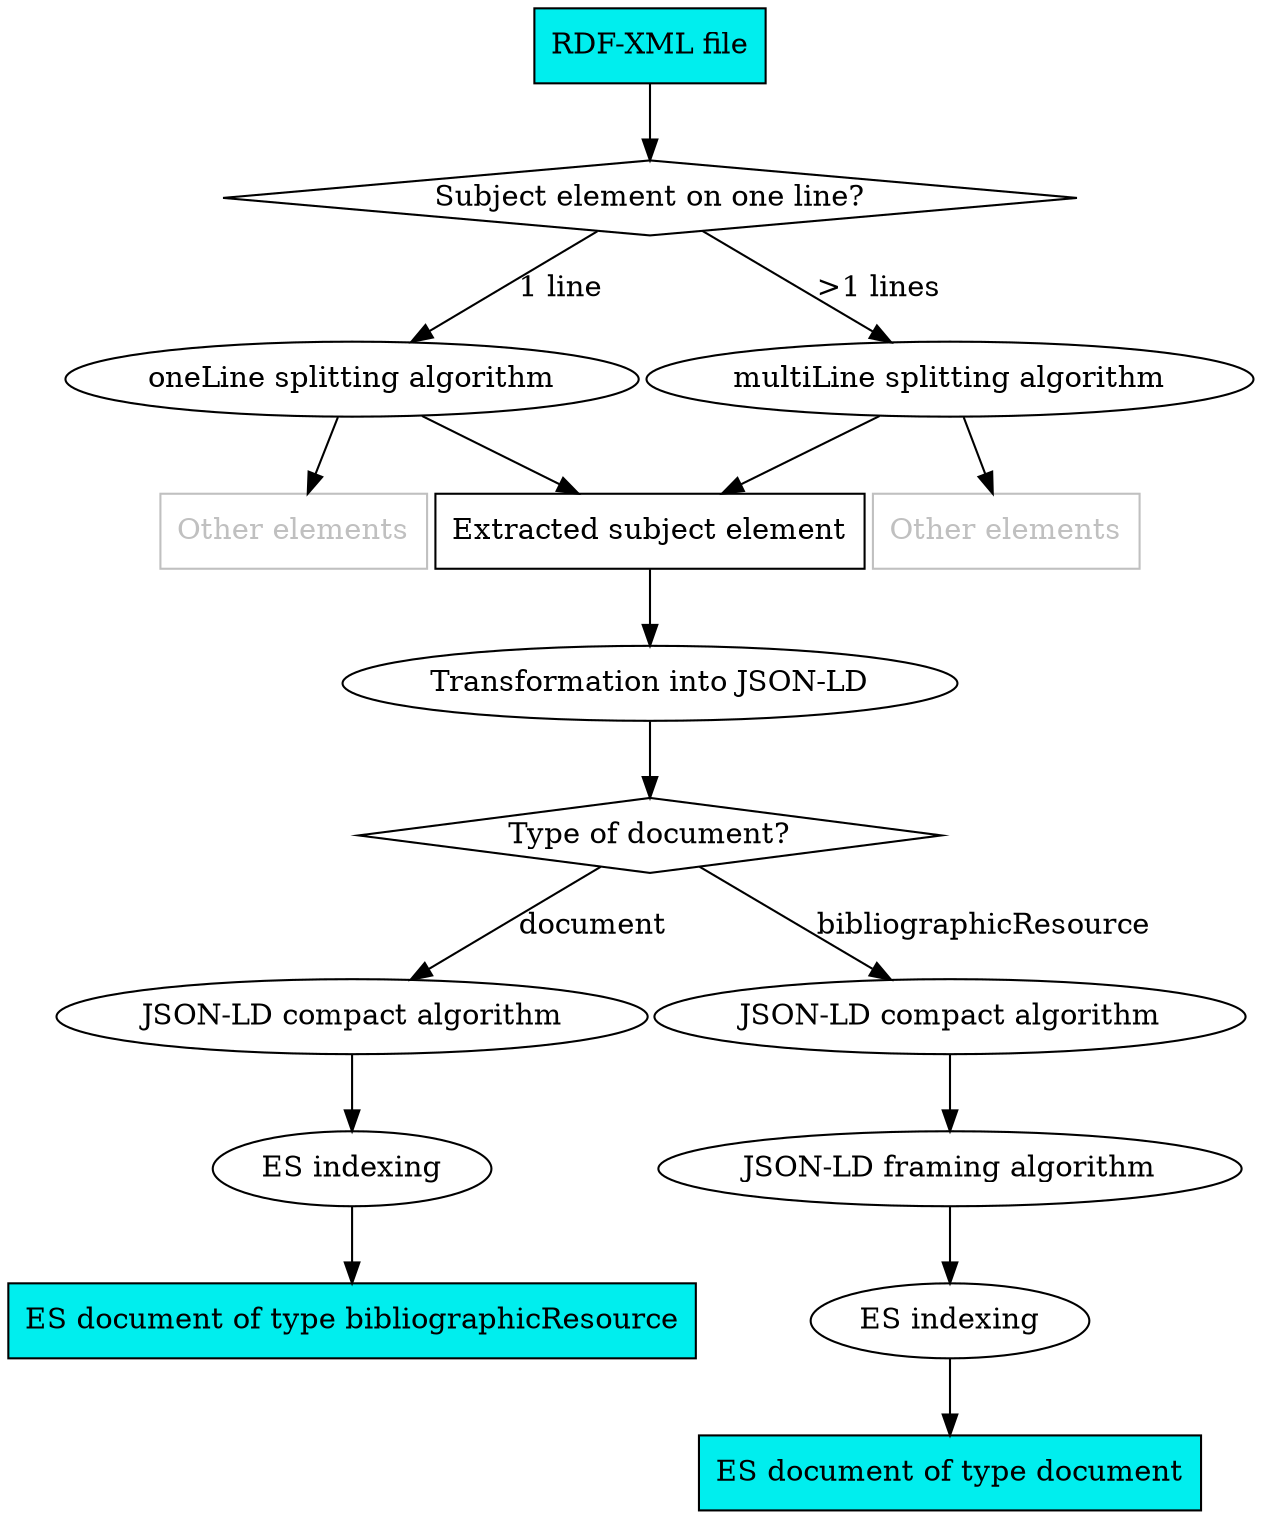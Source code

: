 digraph rdfxml2es {

nodesep=.05;
// rankdir=LR;

rdfxml [label="RDF-XML file", shape=box, style=filled, fillcolor=cyan2];
howManyLines [label="Subject element on one line?", shape=diamond];
oneLineAlgo [label="oneLine splitting algorithm", shape=ellipse];
multiLineAlgo [label="multiLine splitting algorithm", shape=ellipse];
subjElem [label="Extracted subject element", shape=box];
otherElem1 [label="Other elements", shape=box, color=grey, fontcolor=grey];
otherElem2 [label="Other elements", shape=box, color=grey, fontcolor=grey];
jsonLDTrans [label="Transformation into JSON-LD", shape=ellipse];
whatType [label="Type of document?", shape=diamond];
compactDoc [label="JSON-LD compact algorithm", shape=ellipse];
compactRes [label="JSON-LD compact algorithm", shape=ellipse];
frameRes [label="JSON-LD framing algorithm", shape=ellipse];
indexDoc [label="ES indexing", shape=ellipse];
indexRes [label="ES indexing", shape=ellipse];
// context [label="context.jsonld", shape=note];
// frame [label="frame.jsonld (provides context and frame)", shape=note];
// indctrl [label="indctrl.json (settings and mappings)", shape=note];
typeRes [label="ES document of type document", shape=box, style=filled, fillcolor=cyan2];
typeDoc [label="ES document of type bibliographicResource", shape=box, style=filled, fillcolor=cyan2];

rdfxml -> howManyLines;
howManyLines -> oneLineAlgo [label="1 line"];
howManyLines -> multiLineAlgo [label=">1 lines"];
oneLineAlgo -> subjElem;
oneLineAlgo -> otherElem1
multiLineAlgo -> subjElem;
multiLineAlgo -> otherElem2;
subjElem -> jsonLDTrans -> whatType;
whatType -> compactDoc [label="document"];
whatType -> compactRes [label="bibliographicResource"];
compactRes -> frameRes -> indexRes -> typeRes;
compactDoc -> indexDoc -> typeDoc;
// context -> compactDoc;
// context -> compactRes;
// frame -> frameRes;
// indctrl -> indexDoc;
// indctrl -> indexRes

}
